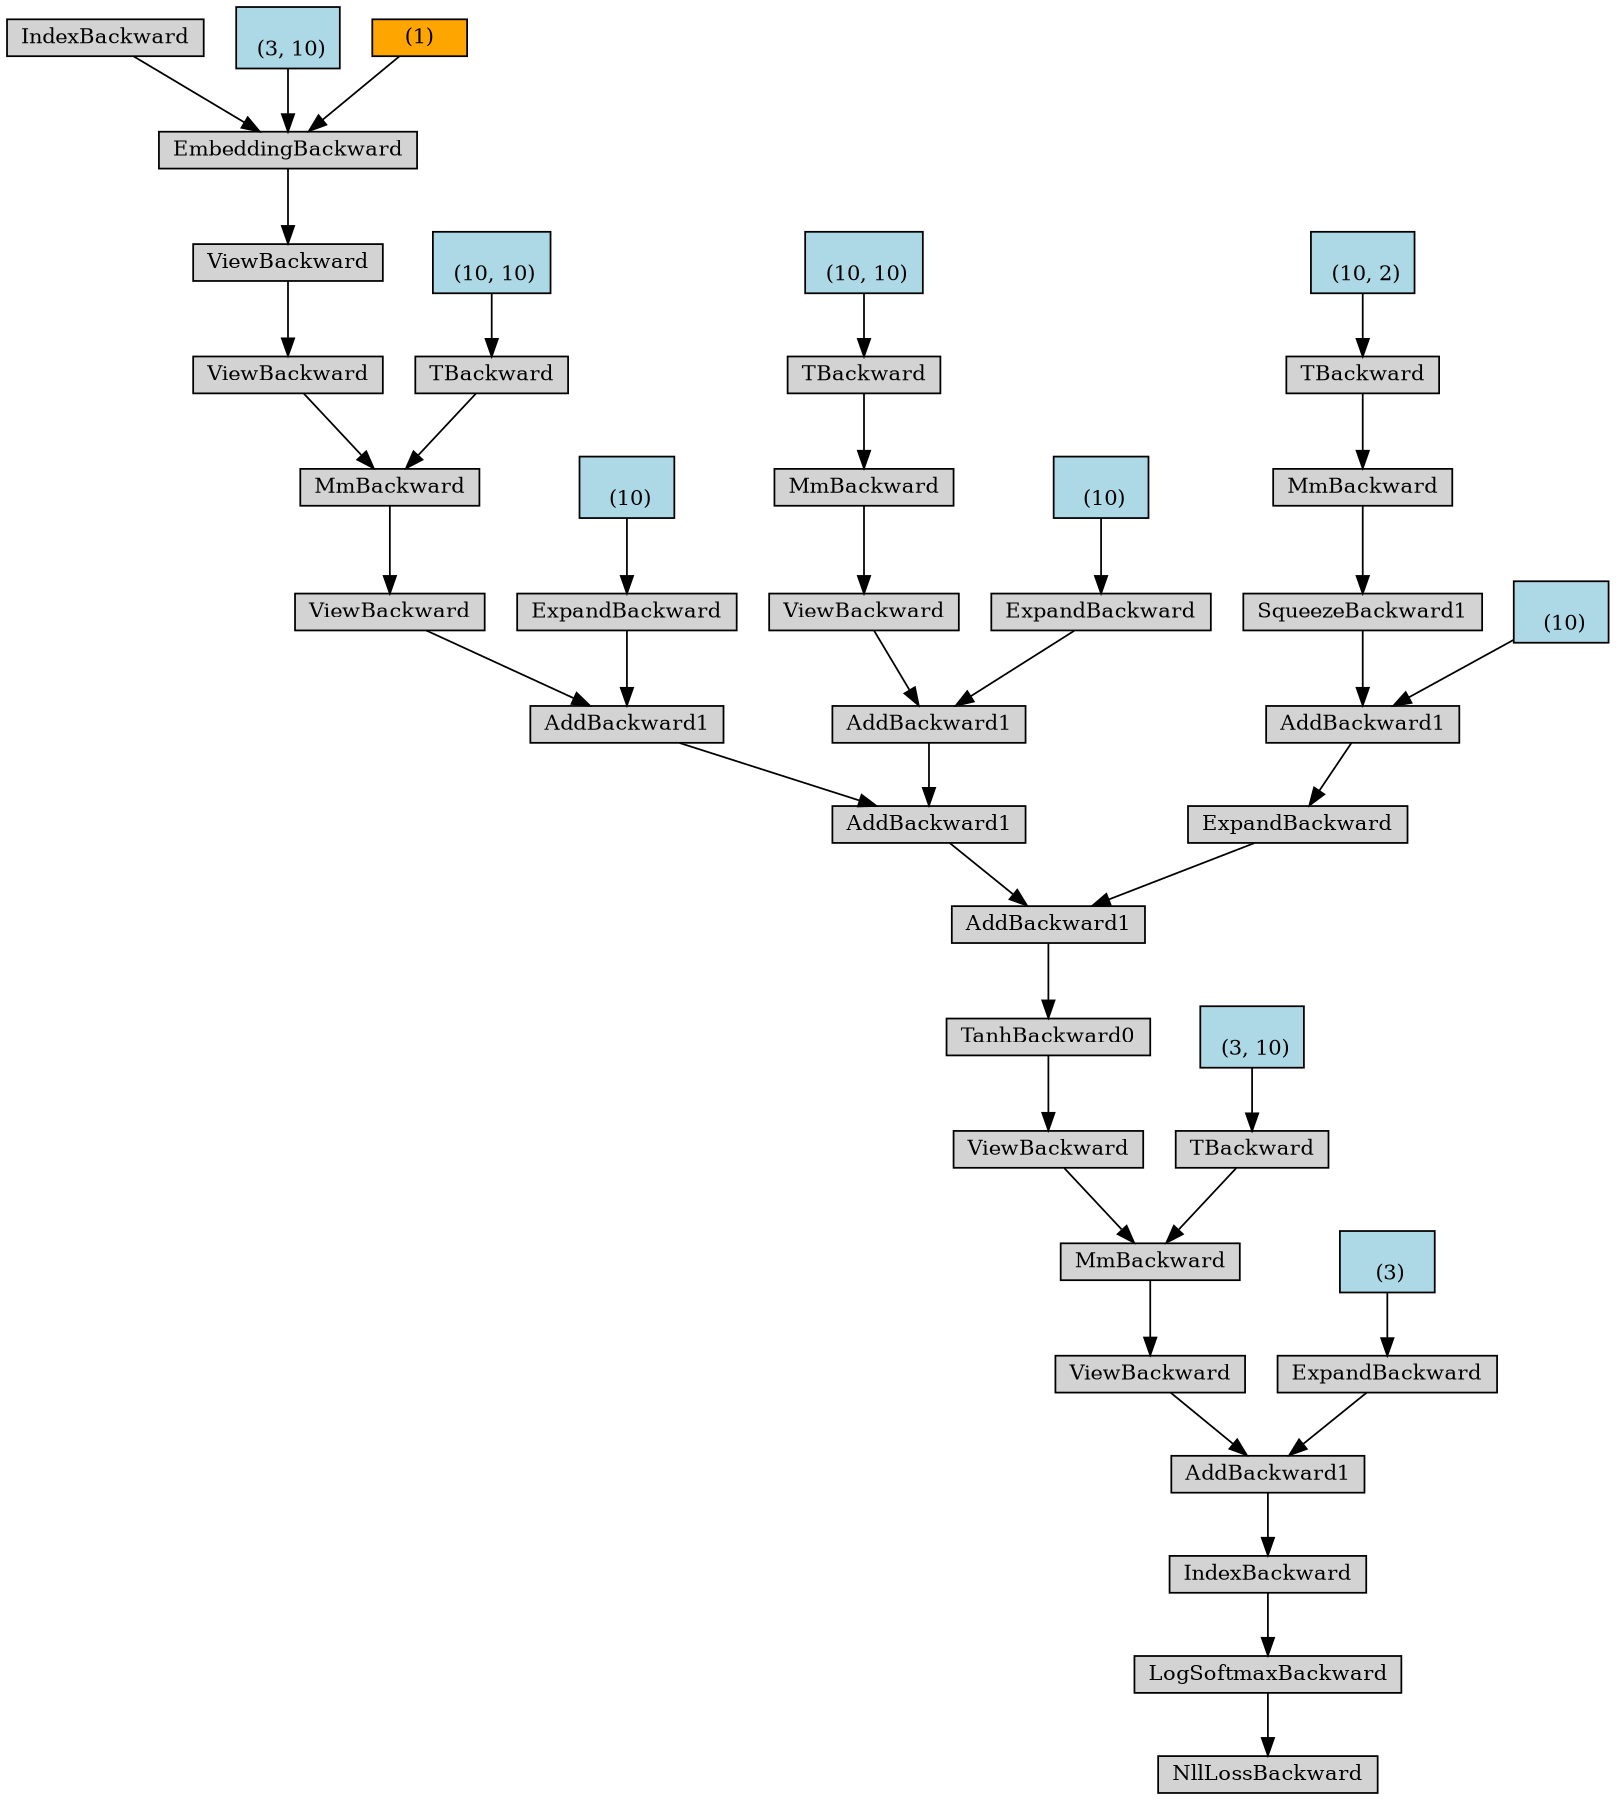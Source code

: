 digraph {
	graph [size="12,12"]
	node [align=left fontsize=12 height=0.2 ranksep=0.1 shape=box style=filled]
	4424964976 [label=NllLossBackward]
	4424965032 -> 4424964976
	4424965032 [label=LogSoftmaxBackward]
	4425119784 -> 4424965032
	4425119784 [label=IndexBackward]
	4424965312 -> 4425119784
	4424965312 [label=AddBackward1]
	4424965424 -> 4424965312
	4424965424 [label=ViewBackward]
	4424965592 -> 4424965424
	4424965592 [label=MmBackward]
	4424965704 -> 4424965592
	4424965704 [label=ViewBackward]
	4424965872 -> 4424965704
	4424965872 [label=TanhBackward0]
	4424966040 -> 4424965872
	4424966040 [label=AddBackward1]
	4425134208 -> 4424966040
	4425134208 [label=AddBackward1]
	4425134376 -> 4425134208
	4425134376 [label=AddBackward1]
	4425134544 -> 4425134376
	4425134544 [label=ViewBackward]
	4425134712 -> 4425134544
	4425134712 [label=MmBackward]
	4425134880 -> 4425134712
	4425134880 [label=ViewBackward]
	4425135048 -> 4425134880
	4425135048 [label=ViewBackward]
	4421737832 -> 4425135048
	4421737832 [label=EmbeddingBackward]
	4421737160 -> 4421737832
	4421737160 [label=IndexBackward]
	4425135328 -> 4421737832
	4425135328 [label="
 (3, 10)" fillcolor=lightblue]
	4424034376 -> 4421737832
	4424034376 [label="(1)" fillcolor=orange]
	4425134936 -> 4425134712
	4425134936 [label=TBackward]
	4425135104 -> 4425134936
	4425135104 [label="
 (10, 10)" fillcolor=lightblue]
	4425134600 -> 4425134376
	4425134600 [label=ExpandBackward]
	4425134768 -> 4425134600
	4425134768 [label="
 (10)" fillcolor=lightblue]
	4425134432 -> 4425134208
	4425134432 [label=AddBackward1]
	4425134656 -> 4425134432
	4425134656 [label=ViewBackward]
	4425135216 -> 4425134656
	4425135216 [label=MmBackward]
	4425135552 -> 4425135216
	4425135552 [label=TBackward]
	4425135664 -> 4425135552
	4425135664 [label="
 (10, 10)" fillcolor=lightblue]
	4425134992 -> 4425134432
	4425134992 [label=ExpandBackward]
	4425135384 -> 4425134992
	4425135384 [label="
 (10)" fillcolor=lightblue]
	4425134264 -> 4424966040
	4425134264 [label=ExpandBackward]
	4425134488 -> 4425134264
	4425134488 [label=AddBackward1]
	4425135608 -> 4425134488
	4425135608 [label=SqueezeBackward1]
	4425135776 -> 4425135608
	4425135776 [label=MmBackward]
	4425135944 -> 4425135776
	4425135944 [label=TBackward]
	4425136056 -> 4425135944
	4425136056 [label="
 (10, 2)" fillcolor=lightblue]
	4425135832 -> 4425134488
	4425135832 [label="
 (10)" fillcolor=lightblue]
	4424965760 -> 4424965592
	4424965760 [label=TBackward]
	4424965928 -> 4424965760
	4424965928 [label="
 (3, 10)" fillcolor=lightblue]
	4424965480 -> 4424965312
	4424965480 [label=ExpandBackward]
	4424965648 -> 4424965480
	4424965648 [label="
 (3)" fillcolor=lightblue]
}
